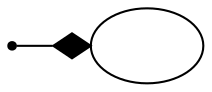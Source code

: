 digraph G {
  rankdir=LR;
  T [shape=point];
  H [label=""];
  T -> H [arrowsize=1.5,arrowhead=diamond];
}
